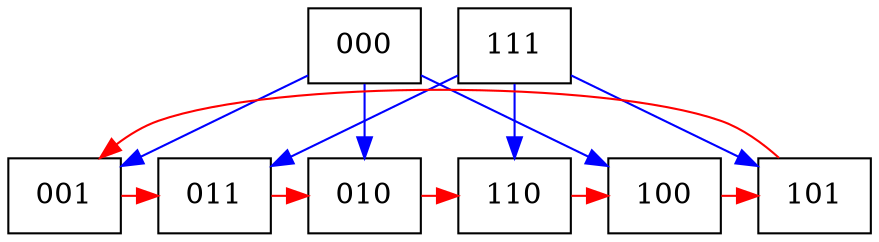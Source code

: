 digraph {
	subgraph level_3 { rank = same; node [shape = box] 000; 111};
	subgraph level_1 { rank = same; node [shape = box] 001; 010; 011; 100; 101; 110};

	edge [color = blue, label = ""] 000 -> 001 ;
	edge [color = blue, label = ""] 000 -> 010 ;
	edge [color = blue, label = ""] 000 -> 100 ;
	edge [color = red, label = ""] 001 -> 011 ;
	edge [color = red, label = ""] 010 -> 110 ;
	edge [color = red, label = ""] 011 -> 010 ;
	edge [color = red, label = ""] 100 -> 101 ;
	edge [color = red, label = ""] 101 -> 001 ;
	edge [color = red, label = ""] 110 -> 100 ;
	edge [color = blue, label = ""] 111 -> 011 ;
	edge [color = blue, label = ""] 111 -> 101 ;
	edge [color = blue, label = ""] 111 -> 110 ;
}